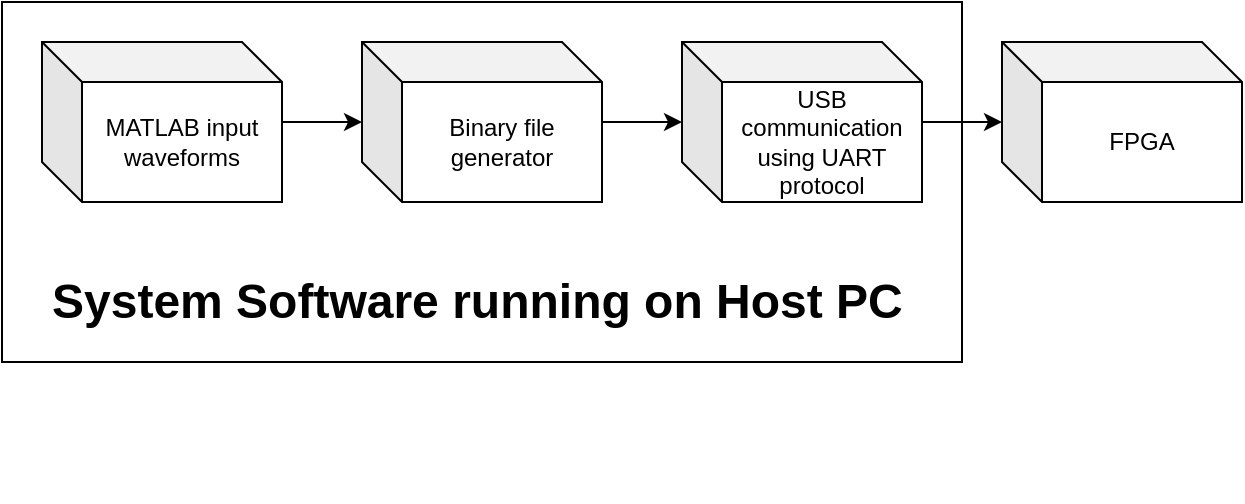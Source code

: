<mxfile version="20.8.20" type="github">
  <diagram name="Page-1" id="V6ayBbucOvnAWrsVe2Jj">
    <mxGraphModel dx="977" dy="601" grid="1" gridSize="10" guides="1" tooltips="1" connect="1" arrows="1" fold="1" page="1" pageScale="1" pageWidth="850" pageHeight="1100" math="0" shadow="0">
      <root>
        <mxCell id="0" />
        <mxCell id="1" parent="0" />
        <mxCell id="fd3yVPnsMAiGDeqCmwbW-9" value="" style="rounded=0;whiteSpace=wrap;html=1;" vertex="1" parent="1">
          <mxGeometry x="200" y="280" width="480" height="180" as="geometry" />
        </mxCell>
        <mxCell id="fd3yVPnsMAiGDeqCmwbW-11" style="edgeStyle=orthogonalEdgeStyle;rounded=0;orthogonalLoop=1;jettySize=auto;html=1;" edge="1" parent="1" source="fd3yVPnsMAiGDeqCmwbW-1" target="fd3yVPnsMAiGDeqCmwbW-2">
          <mxGeometry relative="1" as="geometry" />
        </mxCell>
        <mxCell id="fd3yVPnsMAiGDeqCmwbW-1" value="MATLAB input waveforms" style="shape=cube;whiteSpace=wrap;html=1;boundedLbl=1;backgroundOutline=1;darkOpacity=0.05;darkOpacity2=0.1;" vertex="1" parent="1">
          <mxGeometry x="220" y="300" width="120" height="80" as="geometry" />
        </mxCell>
        <mxCell id="fd3yVPnsMAiGDeqCmwbW-12" style="edgeStyle=orthogonalEdgeStyle;rounded=0;orthogonalLoop=1;jettySize=auto;html=1;" edge="1" parent="1" source="fd3yVPnsMAiGDeqCmwbW-2" target="fd3yVPnsMAiGDeqCmwbW-3">
          <mxGeometry relative="1" as="geometry" />
        </mxCell>
        <mxCell id="fd3yVPnsMAiGDeqCmwbW-2" value="Binary file generator" style="shape=cube;whiteSpace=wrap;html=1;boundedLbl=1;backgroundOutline=1;darkOpacity=0.05;darkOpacity2=0.1;" vertex="1" parent="1">
          <mxGeometry x="380" y="300" width="120" height="80" as="geometry" />
        </mxCell>
        <mxCell id="fd3yVPnsMAiGDeqCmwbW-16" style="edgeStyle=orthogonalEdgeStyle;rounded=0;orthogonalLoop=1;jettySize=auto;html=1;" edge="1" parent="1" source="fd3yVPnsMAiGDeqCmwbW-3" target="fd3yVPnsMAiGDeqCmwbW-14">
          <mxGeometry relative="1" as="geometry" />
        </mxCell>
        <mxCell id="fd3yVPnsMAiGDeqCmwbW-3" value="USB communication using UART protocol" style="shape=cube;whiteSpace=wrap;html=1;boundedLbl=1;backgroundOutline=1;darkOpacity=0.05;darkOpacity2=0.1;" vertex="1" parent="1">
          <mxGeometry x="540" y="300" width="120" height="80" as="geometry" />
        </mxCell>
        <mxCell id="fd3yVPnsMAiGDeqCmwbW-10" value="&lt;h1&gt;System Software running on Host PC&lt;/h1&gt;" style="text;html=1;strokeColor=none;fillColor=none;spacing=5;spacingTop=-20;whiteSpace=wrap;overflow=hidden;rounded=0;" vertex="1" parent="1">
          <mxGeometry x="220" y="410" width="440" height="120" as="geometry" />
        </mxCell>
        <mxCell id="fd3yVPnsMAiGDeqCmwbW-14" value="FPGA" style="shape=cube;whiteSpace=wrap;html=1;boundedLbl=1;backgroundOutline=1;darkOpacity=0.05;darkOpacity2=0.1;" vertex="1" parent="1">
          <mxGeometry x="700" y="300" width="120" height="80" as="geometry" />
        </mxCell>
      </root>
    </mxGraphModel>
  </diagram>
</mxfile>
